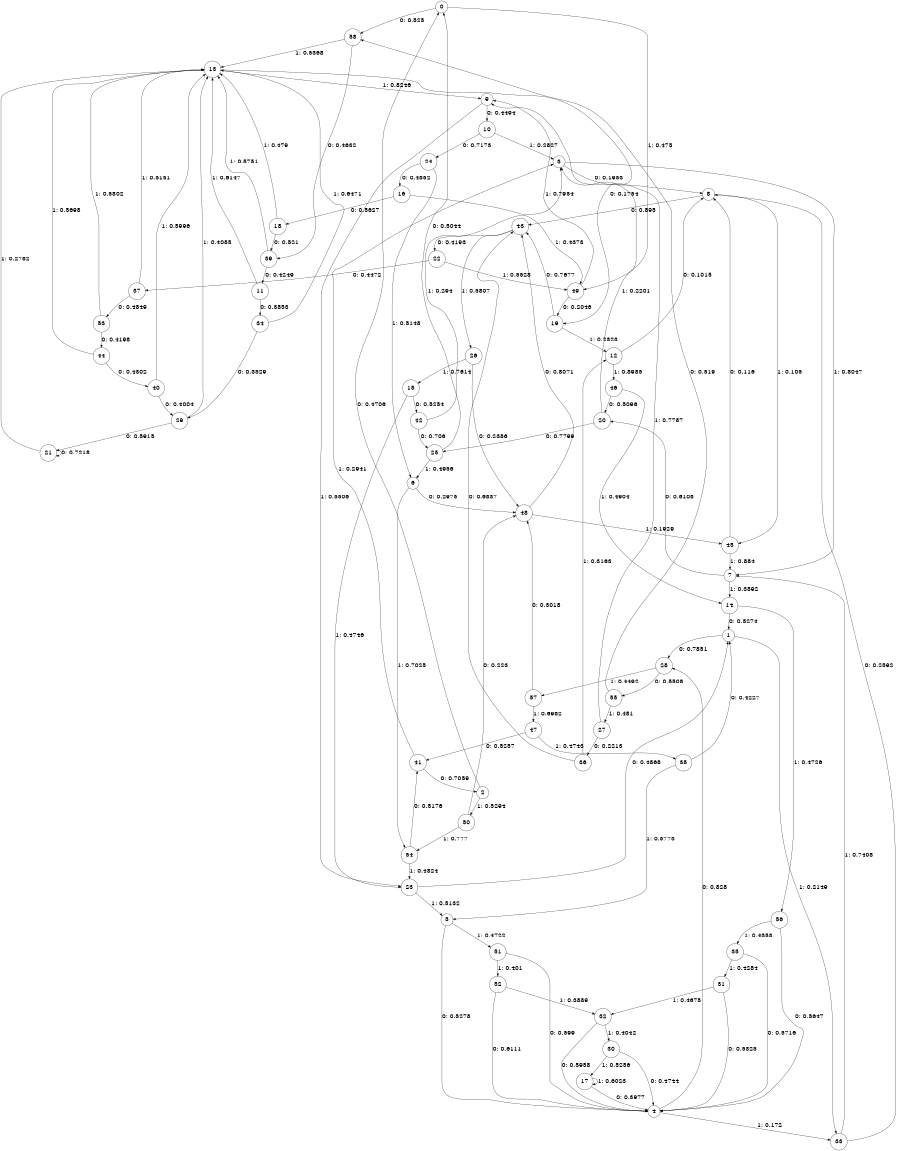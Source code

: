 digraph "ch8randomL9" {
size = "6,8.5";
ratio = "fill";
node [shape = circle];
node [fontsize = 24];
edge [fontsize = 24];
0 -> 58 [label = "0: 0.525    "];
0 -> 49 [label = "1: 0.475    "];
1 -> 28 [label = "0: 0.7851   "];
1 -> 33 [label = "1: 0.2149   "];
2 -> 0 [label = "0: 0.4706   "];
2 -> 50 [label = "1: 0.5294   "];
3 -> 8 [label = "0: 0.1953   "];
3 -> 7 [label = "1: 0.8047   "];
4 -> 28 [label = "0: 0.828    "];
4 -> 33 [label = "1: 0.172    "];
5 -> 4 [label = "0: 0.5278   "];
5 -> 51 [label = "1: 0.4722   "];
6 -> 48 [label = "0: 0.2975   "];
6 -> 54 [label = "1: 0.7025   "];
7 -> 20 [label = "0: 0.6108   "];
7 -> 14 [label = "1: 0.3892   "];
8 -> 43 [label = "0: 0.895    "];
8 -> 45 [label = "1: 0.105    "];
9 -> 10 [label = "0: 0.4494   "];
9 -> 23 [label = "1: 0.5506   "];
10 -> 24 [label = "0: 0.7173   "];
10 -> 3 [label = "1: 0.2827   "];
11 -> 34 [label = "0: 0.3853   "];
11 -> 13 [label = "1: 0.6147   "];
12 -> 8 [label = "0: 0.1015   "];
12 -> 46 [label = "1: 0.8985   "];
13 -> 19 [label = "0: 0.1754   "];
13 -> 9 [label = "1: 0.8246   "];
14 -> 1 [label = "0: 0.5274   "];
14 -> 56 [label = "1: 0.4726   "];
15 -> 42 [label = "0: 0.5254   "];
15 -> 23 [label = "1: 0.4746   "];
16 -> 18 [label = "0: 0.5627   "];
16 -> 49 [label = "1: 0.4373   "];
17 -> 4 [label = "0: 0.3977   "];
17 -> 17 [label = "1: 0.6023   "];
18 -> 39 [label = "0: 0.521    "];
18 -> 13 [label = "1: 0.479    "];
19 -> 43 [label = "0: 0.7677   "];
19 -> 12 [label = "1: 0.2323   "];
20 -> 25 [label = "0: 0.7799   "];
20 -> 3 [label = "1: 0.2201   "];
21 -> 21 [label = "0: 0.7218   "];
21 -> 13 [label = "1: 0.2782   "];
22 -> 37 [label = "0: 0.4472   "];
22 -> 49 [label = "1: 0.5528   "];
23 -> 1 [label = "0: 0.4868   "];
23 -> 5 [label = "1: 0.5132   "];
24 -> 16 [label = "0: 0.4852   "];
24 -> 6 [label = "1: 0.5148   "];
25 -> 0 [label = "0: 0.5044   "];
25 -> 6 [label = "1: 0.4956   "];
26 -> 48 [label = "0: 0.2386   "];
26 -> 15 [label = "1: 0.7614   "];
27 -> 36 [label = "0: 0.2213   "];
27 -> 9 [label = "1: 0.7787   "];
28 -> 55 [label = "0: 0.5508   "];
28 -> 57 [label = "1: 0.4492   "];
29 -> 21 [label = "0: 0.5915   "];
29 -> 13 [label = "1: 0.4085   "];
30 -> 4 [label = "0: 0.4744   "];
30 -> 17 [label = "1: 0.5256   "];
31 -> 4 [label = "0: 0.5325   "];
31 -> 32 [label = "1: 0.4675   "];
32 -> 4 [label = "0: 0.5958   "];
32 -> 30 [label = "1: 0.4042   "];
33 -> 8 [label = "0: 0.2592   "];
33 -> 7 [label = "1: 0.7408   "];
34 -> 29 [label = "0: 0.3529   "];
34 -> 13 [label = "1: 0.6471   "];
35 -> 4 [label = "0: 0.5716   "];
35 -> 31 [label = "1: 0.4284   "];
36 -> 43 [label = "0: 0.6837   "];
36 -> 12 [label = "1: 0.3163   "];
37 -> 53 [label = "0: 0.4849   "];
37 -> 13 [label = "1: 0.5151   "];
38 -> 1 [label = "0: 0.4227   "];
38 -> 5 [label = "1: 0.5773   "];
39 -> 11 [label = "0: 0.4249   "];
39 -> 13 [label = "1: 0.5751   "];
40 -> 29 [label = "0: 0.4004   "];
40 -> 13 [label = "1: 0.5996   "];
41 -> 2 [label = "0: 0.7059   "];
41 -> 3 [label = "1: 0.2941   "];
42 -> 25 [label = "0: 0.706    "];
42 -> 3 [label = "1: 0.294    "];
43 -> 22 [label = "0: 0.4193   "];
43 -> 26 [label = "1: 0.5807   "];
44 -> 40 [label = "0: 0.4302   "];
44 -> 13 [label = "1: 0.5698   "];
45 -> 8 [label = "0: 0.116    "];
45 -> 7 [label = "1: 0.884    "];
46 -> 20 [label = "0: 0.5096   "];
46 -> 14 [label = "1: 0.4904   "];
47 -> 41 [label = "0: 0.5257   "];
47 -> 38 [label = "1: 0.4743   "];
48 -> 43 [label = "0: 0.8071   "];
48 -> 45 [label = "1: 0.1929   "];
49 -> 19 [label = "0: 0.2046   "];
49 -> 9 [label = "1: 0.7954   "];
50 -> 48 [label = "0: 0.223    "];
50 -> 54 [label = "1: 0.777    "];
51 -> 4 [label = "0: 0.599    "];
51 -> 52 [label = "1: 0.401    "];
52 -> 4 [label = "0: 0.6111   "];
52 -> 32 [label = "1: 0.3889   "];
53 -> 44 [label = "0: 0.4198   "];
53 -> 13 [label = "1: 0.5802   "];
54 -> 41 [label = "0: 0.5176   "];
54 -> 23 [label = "1: 0.4824   "];
55 -> 58 [label = "0: 0.519    "];
55 -> 27 [label = "1: 0.481    "];
56 -> 4 [label = "0: 0.5647   "];
56 -> 35 [label = "1: 0.4353   "];
57 -> 48 [label = "0: 0.3018   "];
57 -> 47 [label = "1: 0.6982   "];
58 -> 39 [label = "0: 0.4632   "];
58 -> 13 [label = "1: 0.5368   "];
}